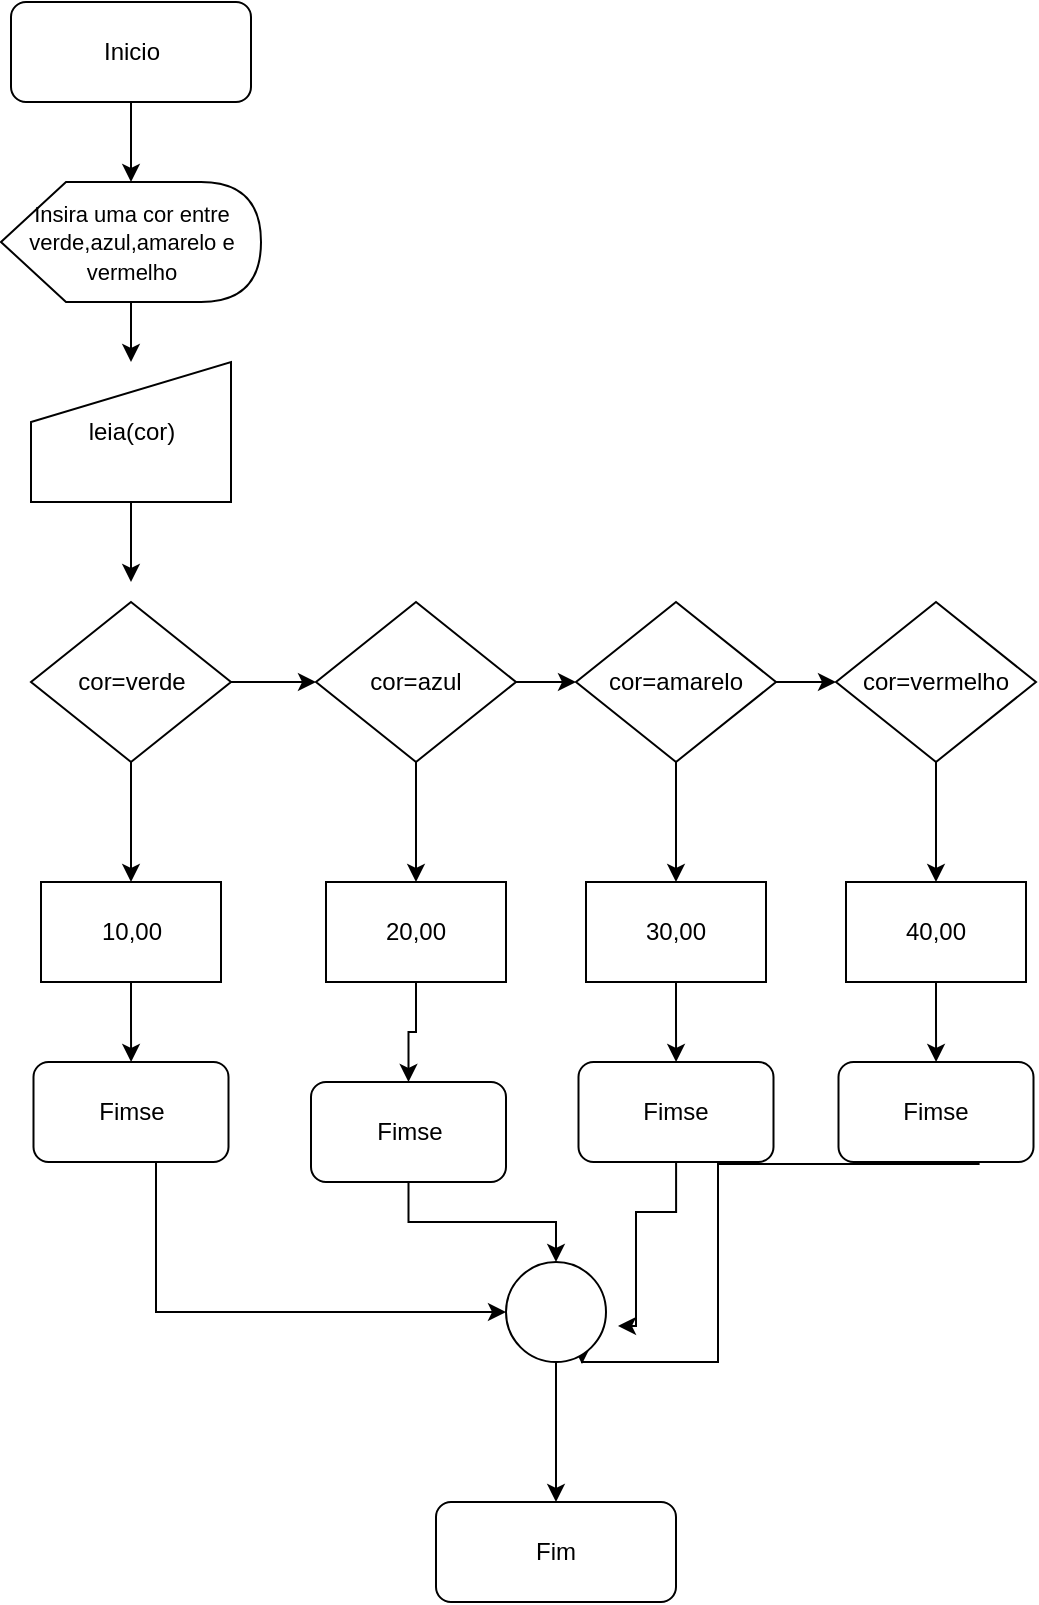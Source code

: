 <mxfile version="21.6.7" type="github">
  <diagram name="Página-1" id="QpQeU-OjZ0Q3vNKGwvGl">
    <mxGraphModel dx="1114" dy="610" grid="1" gridSize="10" guides="1" tooltips="1" connect="1" arrows="1" fold="1" page="1" pageScale="1" pageWidth="827" pageHeight="1169" math="0" shadow="0">
      <root>
        <mxCell id="0" />
        <mxCell id="1" parent="0" />
        <mxCell id="FIYKeu_8m9T0FLVwuqb6-4" value="" style="edgeStyle=orthogonalEdgeStyle;rounded=0;orthogonalLoop=1;jettySize=auto;html=1;" edge="1" parent="1" source="FIYKeu_8m9T0FLVwuqb6-1" target="FIYKeu_8m9T0FLVwuqb6-3">
          <mxGeometry relative="1" as="geometry" />
        </mxCell>
        <mxCell id="FIYKeu_8m9T0FLVwuqb6-1" value="Inicio" style="rounded=1;whiteSpace=wrap;html=1;" vertex="1" parent="1">
          <mxGeometry x="337.5" y="20" width="120" height="50" as="geometry" />
        </mxCell>
        <mxCell id="FIYKeu_8m9T0FLVwuqb6-6" value="" style="edgeStyle=orthogonalEdgeStyle;rounded=0;orthogonalLoop=1;jettySize=auto;html=1;" edge="1" parent="1" source="FIYKeu_8m9T0FLVwuqb6-3" target="FIYKeu_8m9T0FLVwuqb6-5">
          <mxGeometry relative="1" as="geometry" />
        </mxCell>
        <mxCell id="FIYKeu_8m9T0FLVwuqb6-3" value="&lt;font style=&quot;font-size: 11px;&quot;&gt;Insira uma cor entre verde,azul,amarelo e vermelho&lt;/font&gt;" style="shape=display;whiteSpace=wrap;html=1;" vertex="1" parent="1">
          <mxGeometry x="332.5" y="110" width="130" height="60" as="geometry" />
        </mxCell>
        <mxCell id="FIYKeu_8m9T0FLVwuqb6-9" value="" style="edgeStyle=orthogonalEdgeStyle;rounded=0;orthogonalLoop=1;jettySize=auto;html=1;" edge="1" parent="1" source="FIYKeu_8m9T0FLVwuqb6-5">
          <mxGeometry relative="1" as="geometry">
            <mxPoint x="397.5" y="310" as="targetPoint" />
          </mxGeometry>
        </mxCell>
        <mxCell id="FIYKeu_8m9T0FLVwuqb6-5" value="leia(cor)" style="shape=manualInput;whiteSpace=wrap;html=1;" vertex="1" parent="1">
          <mxGeometry x="347.5" y="200" width="100" height="70" as="geometry" />
        </mxCell>
        <mxCell id="FIYKeu_8m9T0FLVwuqb6-12" value="" style="edgeStyle=orthogonalEdgeStyle;rounded=0;orthogonalLoop=1;jettySize=auto;html=1;" edge="1" parent="1" source="FIYKeu_8m9T0FLVwuqb6-10" target="FIYKeu_8m9T0FLVwuqb6-11">
          <mxGeometry relative="1" as="geometry" />
        </mxCell>
        <mxCell id="FIYKeu_8m9T0FLVwuqb6-14" value="" style="edgeStyle=orthogonalEdgeStyle;rounded=0;orthogonalLoop=1;jettySize=auto;html=1;" edge="1" parent="1" source="FIYKeu_8m9T0FLVwuqb6-10" target="FIYKeu_8m9T0FLVwuqb6-13">
          <mxGeometry relative="1" as="geometry" />
        </mxCell>
        <mxCell id="FIYKeu_8m9T0FLVwuqb6-10" value="cor=verde" style="rhombus;whiteSpace=wrap;html=1;" vertex="1" parent="1">
          <mxGeometry x="347.5" y="320" width="100" height="80" as="geometry" />
        </mxCell>
        <mxCell id="FIYKeu_8m9T0FLVwuqb6-27" value="" style="edgeStyle=orthogonalEdgeStyle;rounded=0;orthogonalLoop=1;jettySize=auto;html=1;" edge="1" parent="1" source="FIYKeu_8m9T0FLVwuqb6-11" target="FIYKeu_8m9T0FLVwuqb6-26">
          <mxGeometry relative="1" as="geometry" />
        </mxCell>
        <mxCell id="FIYKeu_8m9T0FLVwuqb6-11" value="10,00" style="rounded=0;whiteSpace=wrap;html=1;" vertex="1" parent="1">
          <mxGeometry x="352.5" y="460" width="90" height="50" as="geometry" />
        </mxCell>
        <mxCell id="FIYKeu_8m9T0FLVwuqb6-16" value="" style="edgeStyle=orthogonalEdgeStyle;rounded=0;orthogonalLoop=1;jettySize=auto;html=1;" edge="1" parent="1" source="FIYKeu_8m9T0FLVwuqb6-13" target="FIYKeu_8m9T0FLVwuqb6-15">
          <mxGeometry relative="1" as="geometry" />
        </mxCell>
        <mxCell id="FIYKeu_8m9T0FLVwuqb6-20" value="" style="edgeStyle=orthogonalEdgeStyle;rounded=0;orthogonalLoop=1;jettySize=auto;html=1;" edge="1" parent="1" source="FIYKeu_8m9T0FLVwuqb6-13" target="FIYKeu_8m9T0FLVwuqb6-17">
          <mxGeometry relative="1" as="geometry" />
        </mxCell>
        <mxCell id="FIYKeu_8m9T0FLVwuqb6-13" value="cor=azul" style="rhombus;whiteSpace=wrap;html=1;" vertex="1" parent="1">
          <mxGeometry x="490" y="320" width="100" height="80" as="geometry" />
        </mxCell>
        <mxCell id="FIYKeu_8m9T0FLVwuqb6-30" value="" style="edgeStyle=orthogonalEdgeStyle;rounded=0;orthogonalLoop=1;jettySize=auto;html=1;" edge="1" parent="1" source="FIYKeu_8m9T0FLVwuqb6-15" target="FIYKeu_8m9T0FLVwuqb6-28">
          <mxGeometry relative="1" as="geometry" />
        </mxCell>
        <mxCell id="FIYKeu_8m9T0FLVwuqb6-15" value="20,00" style="rounded=0;whiteSpace=wrap;html=1;" vertex="1" parent="1">
          <mxGeometry x="495" y="460" width="90" height="50" as="geometry" />
        </mxCell>
        <mxCell id="FIYKeu_8m9T0FLVwuqb6-19" value="" style="edgeStyle=orthogonalEdgeStyle;rounded=0;orthogonalLoop=1;jettySize=auto;html=1;" edge="1" parent="1" source="FIYKeu_8m9T0FLVwuqb6-17" target="FIYKeu_8m9T0FLVwuqb6-18">
          <mxGeometry relative="1" as="geometry" />
        </mxCell>
        <mxCell id="FIYKeu_8m9T0FLVwuqb6-22" value="" style="edgeStyle=orthogonalEdgeStyle;rounded=0;orthogonalLoop=1;jettySize=auto;html=1;" edge="1" parent="1" source="FIYKeu_8m9T0FLVwuqb6-17" target="FIYKeu_8m9T0FLVwuqb6-21">
          <mxGeometry relative="1" as="geometry" />
        </mxCell>
        <mxCell id="FIYKeu_8m9T0FLVwuqb6-17" value="cor=amarelo" style="rhombus;whiteSpace=wrap;html=1;" vertex="1" parent="1">
          <mxGeometry x="620" y="320" width="100" height="80" as="geometry" />
        </mxCell>
        <mxCell id="FIYKeu_8m9T0FLVwuqb6-31" value="" style="edgeStyle=orthogonalEdgeStyle;rounded=0;orthogonalLoop=1;jettySize=auto;html=1;" edge="1" parent="1" source="FIYKeu_8m9T0FLVwuqb6-18" target="FIYKeu_8m9T0FLVwuqb6-29">
          <mxGeometry relative="1" as="geometry" />
        </mxCell>
        <mxCell id="FIYKeu_8m9T0FLVwuqb6-18" value="30,00" style="rounded=0;whiteSpace=wrap;html=1;" vertex="1" parent="1">
          <mxGeometry x="625" y="460" width="90" height="50" as="geometry" />
        </mxCell>
        <mxCell id="FIYKeu_8m9T0FLVwuqb6-25" value="" style="edgeStyle=orthogonalEdgeStyle;rounded=0;orthogonalLoop=1;jettySize=auto;html=1;" edge="1" parent="1" source="FIYKeu_8m9T0FLVwuqb6-21" target="FIYKeu_8m9T0FLVwuqb6-23">
          <mxGeometry relative="1" as="geometry" />
        </mxCell>
        <mxCell id="FIYKeu_8m9T0FLVwuqb6-21" value="cor=vermelho" style="rhombus;whiteSpace=wrap;html=1;" vertex="1" parent="1">
          <mxGeometry x="750" y="320" width="100" height="80" as="geometry" />
        </mxCell>
        <mxCell id="FIYKeu_8m9T0FLVwuqb6-33" value="" style="edgeStyle=orthogonalEdgeStyle;rounded=0;orthogonalLoop=1;jettySize=auto;html=1;" edge="1" parent="1" source="FIYKeu_8m9T0FLVwuqb6-23" target="FIYKeu_8m9T0FLVwuqb6-32">
          <mxGeometry relative="1" as="geometry" />
        </mxCell>
        <mxCell id="FIYKeu_8m9T0FLVwuqb6-23" value="40,00" style="rounded=0;whiteSpace=wrap;html=1;" vertex="1" parent="1">
          <mxGeometry x="755" y="460" width="90" height="50" as="geometry" />
        </mxCell>
        <mxCell id="FIYKeu_8m9T0FLVwuqb6-35" style="edgeStyle=orthogonalEdgeStyle;rounded=0;orthogonalLoop=1;jettySize=auto;html=1;entryX=0;entryY=0.5;entryDx=0;entryDy=0;" edge="1" parent="1" source="FIYKeu_8m9T0FLVwuqb6-26" target="FIYKeu_8m9T0FLVwuqb6-34">
          <mxGeometry relative="1" as="geometry">
            <Array as="points">
              <mxPoint x="410" y="675" />
            </Array>
          </mxGeometry>
        </mxCell>
        <mxCell id="FIYKeu_8m9T0FLVwuqb6-26" value="Fimse" style="rounded=1;whiteSpace=wrap;html=1;" vertex="1" parent="1">
          <mxGeometry x="348.75" y="550" width="97.5" height="50" as="geometry" />
        </mxCell>
        <mxCell id="FIYKeu_8m9T0FLVwuqb6-36" style="edgeStyle=orthogonalEdgeStyle;rounded=0;orthogonalLoop=1;jettySize=auto;html=1;entryX=0.5;entryY=0;entryDx=0;entryDy=0;" edge="1" parent="1" source="FIYKeu_8m9T0FLVwuqb6-28" target="FIYKeu_8m9T0FLVwuqb6-34">
          <mxGeometry relative="1" as="geometry" />
        </mxCell>
        <mxCell id="FIYKeu_8m9T0FLVwuqb6-28" value="Fimse" style="rounded=1;whiteSpace=wrap;html=1;" vertex="1" parent="1">
          <mxGeometry x="487.5" y="560" width="97.5" height="50" as="geometry" />
        </mxCell>
        <mxCell id="FIYKeu_8m9T0FLVwuqb6-37" style="edgeStyle=orthogonalEdgeStyle;rounded=0;orthogonalLoop=1;jettySize=auto;html=1;entryX=1.12;entryY=0.64;entryDx=0;entryDy=0;entryPerimeter=0;" edge="1" parent="1" source="FIYKeu_8m9T0FLVwuqb6-29" target="FIYKeu_8m9T0FLVwuqb6-34">
          <mxGeometry relative="1" as="geometry">
            <Array as="points">
              <mxPoint x="670" y="625" />
              <mxPoint x="650" y="625" />
              <mxPoint x="650" y="682" />
            </Array>
          </mxGeometry>
        </mxCell>
        <mxCell id="FIYKeu_8m9T0FLVwuqb6-29" value="Fimse" style="rounded=1;whiteSpace=wrap;html=1;" vertex="1" parent="1">
          <mxGeometry x="621.25" y="550" width="97.5" height="50" as="geometry" />
        </mxCell>
        <mxCell id="FIYKeu_8m9T0FLVwuqb6-38" style="edgeStyle=orthogonalEdgeStyle;rounded=0;orthogonalLoop=1;jettySize=auto;html=1;entryX=0.76;entryY=1.02;entryDx=0;entryDy=0;entryPerimeter=0;" edge="1" parent="1" target="FIYKeu_8m9T0FLVwuqb6-34">
          <mxGeometry relative="1" as="geometry">
            <mxPoint x="690" y="735" as="targetPoint" />
            <mxPoint x="821.25" y="600" as="sourcePoint" />
            <Array as="points">
              <mxPoint x="821" y="601" />
              <mxPoint x="691" y="601" />
              <mxPoint x="691" y="700" />
            </Array>
          </mxGeometry>
        </mxCell>
        <mxCell id="FIYKeu_8m9T0FLVwuqb6-32" value="Fimse" style="rounded=1;whiteSpace=wrap;html=1;" vertex="1" parent="1">
          <mxGeometry x="751.25" y="550" width="97.5" height="50" as="geometry" />
        </mxCell>
        <mxCell id="FIYKeu_8m9T0FLVwuqb6-40" value="" style="edgeStyle=orthogonalEdgeStyle;rounded=0;orthogonalLoop=1;jettySize=auto;html=1;" edge="1" parent="1" source="FIYKeu_8m9T0FLVwuqb6-34" target="FIYKeu_8m9T0FLVwuqb6-39">
          <mxGeometry relative="1" as="geometry" />
        </mxCell>
        <mxCell id="FIYKeu_8m9T0FLVwuqb6-34" value="" style="ellipse;whiteSpace=wrap;html=1;aspect=fixed;" vertex="1" parent="1">
          <mxGeometry x="585" y="650" width="50" height="50" as="geometry" />
        </mxCell>
        <mxCell id="FIYKeu_8m9T0FLVwuqb6-39" value="Fim" style="rounded=1;whiteSpace=wrap;html=1;" vertex="1" parent="1">
          <mxGeometry x="550" y="770" width="120" height="50" as="geometry" />
        </mxCell>
      </root>
    </mxGraphModel>
  </diagram>
</mxfile>
